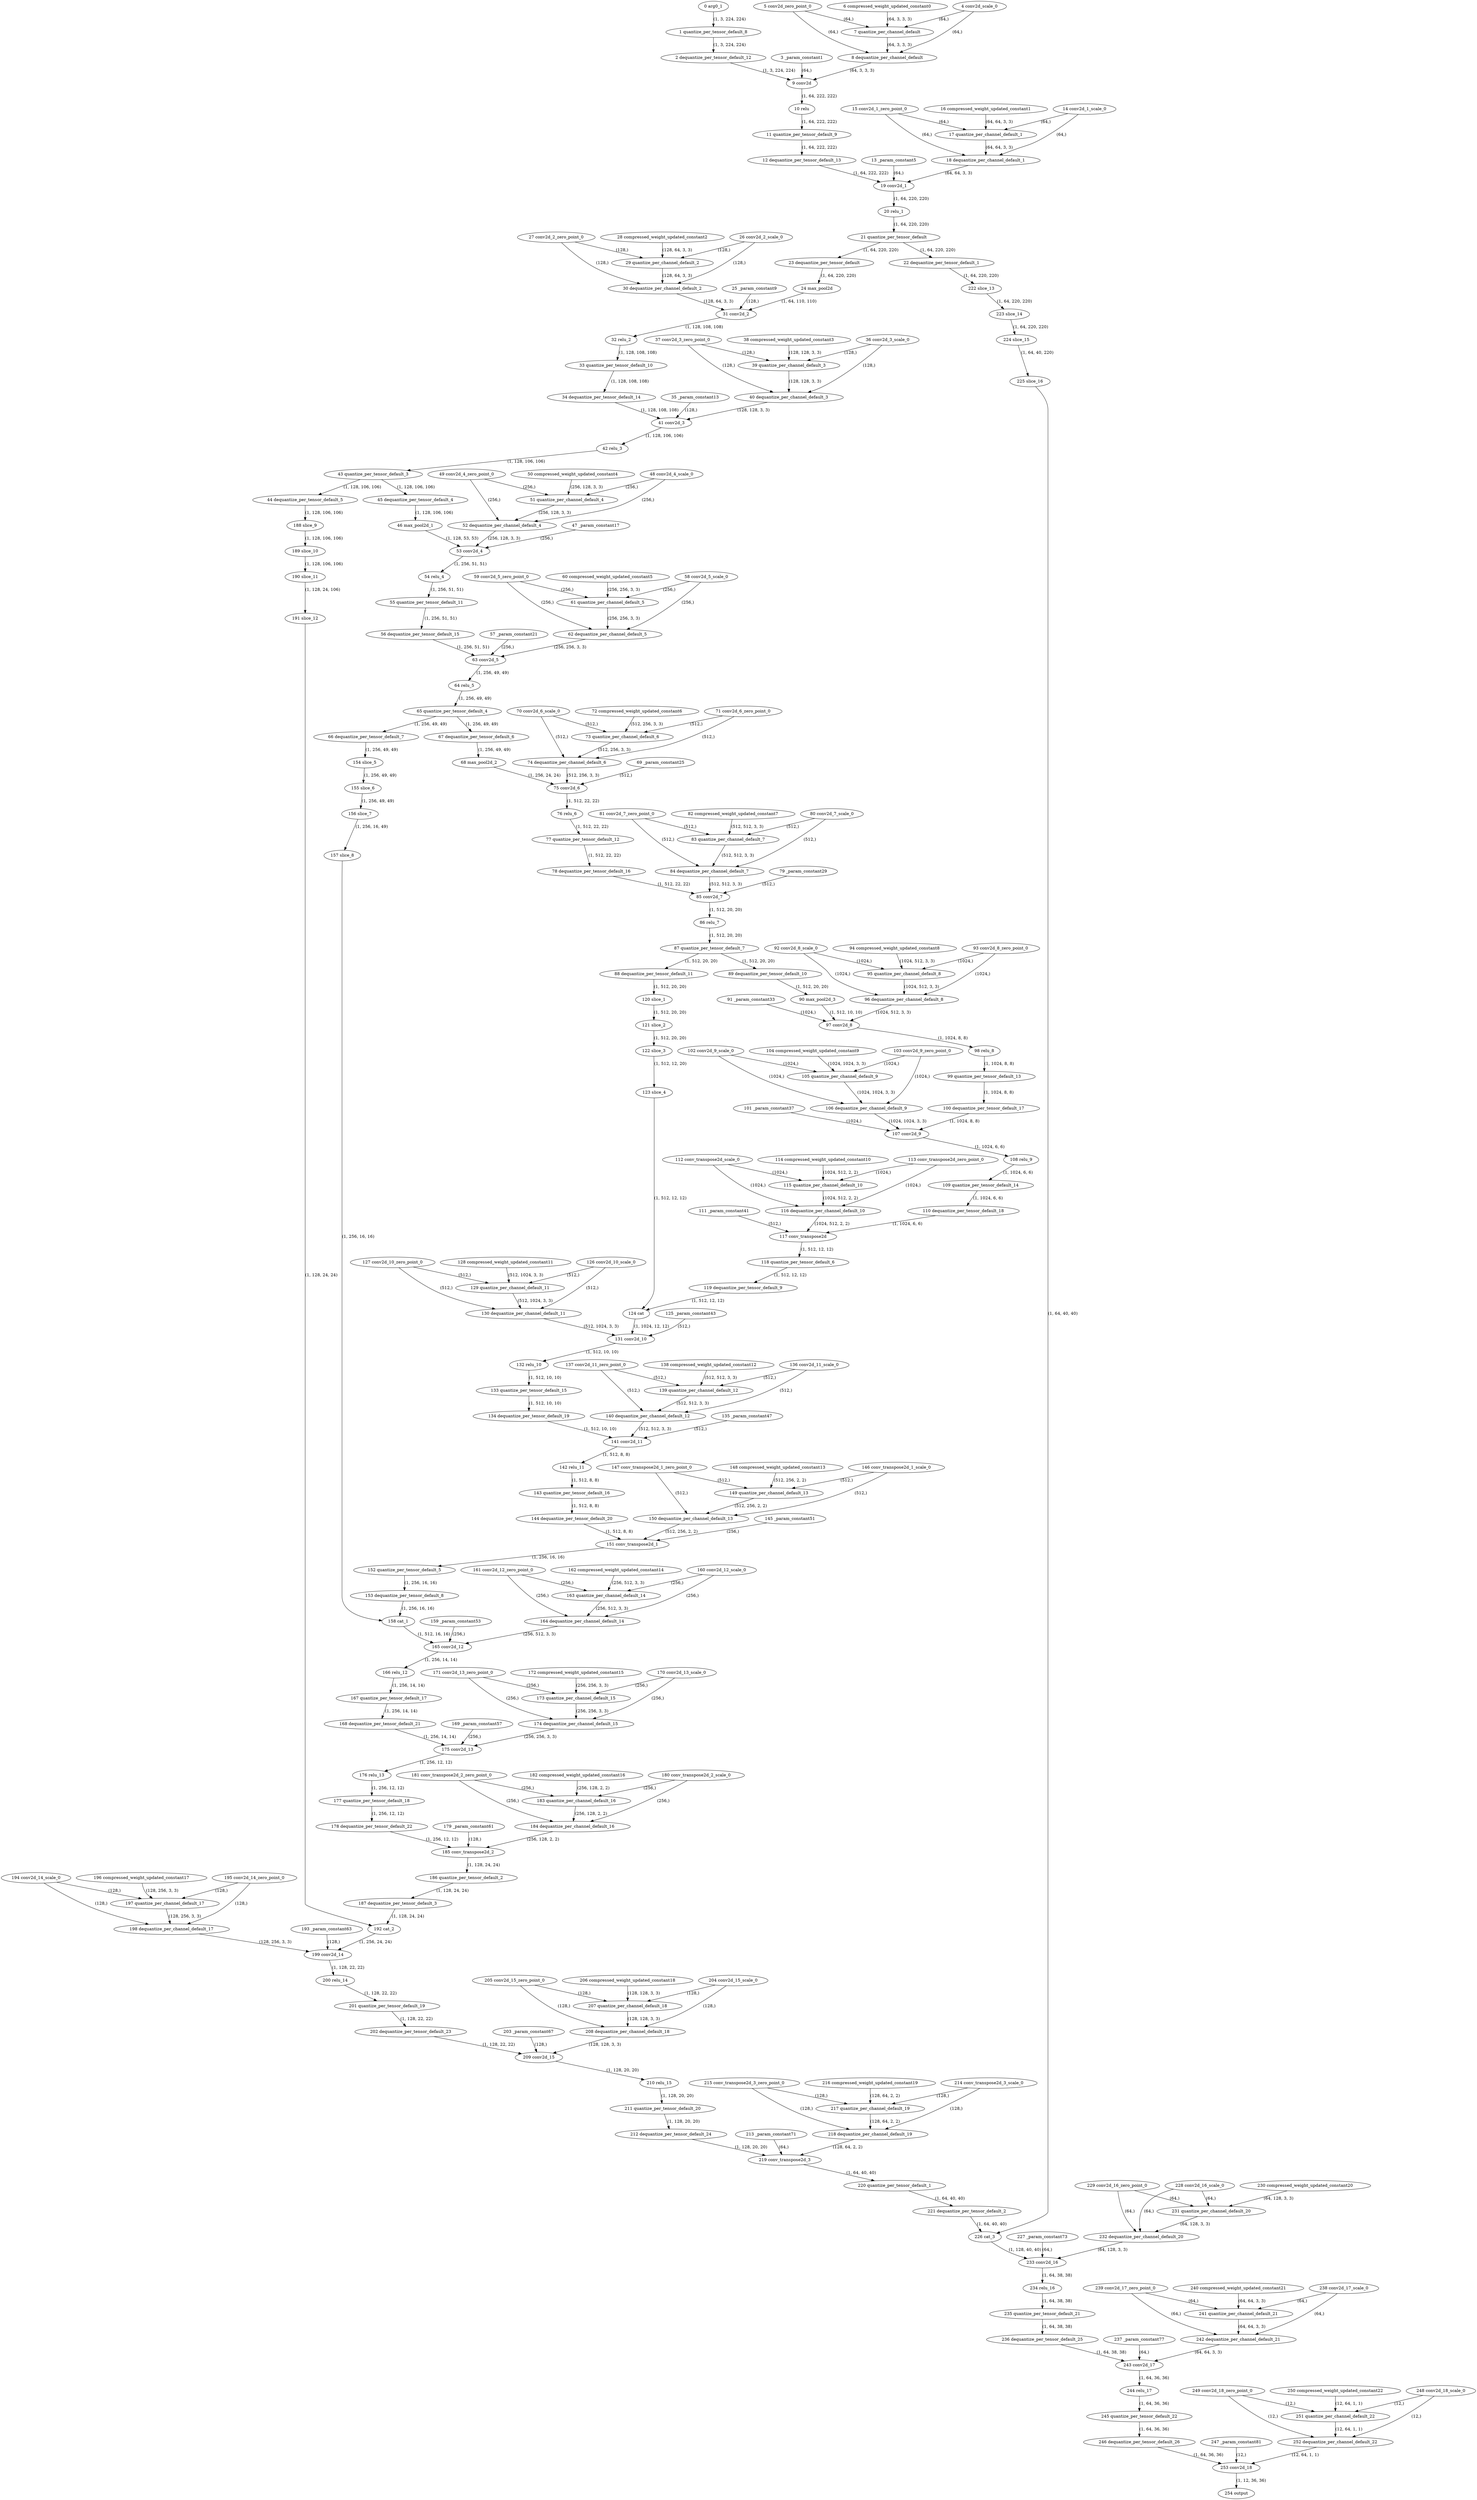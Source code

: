 strict digraph  {
"0 arg0_1" [id=0, type=input];
"1 quantize_per_tensor_default_8" [id=1, type=quantize_per_tensor];
"2 dequantize_per_tensor_default_12" [id=2, type=dequantize_per_tensor];
"3 _param_constant1" [id=3, type=get_attr];
"4 conv2d_scale_0" [id=4, type=get_attr];
"5 conv2d_zero_point_0" [id=5, type=get_attr];
"6 compressed_weight_updated_constant0" [id=6, type=get_attr];
"7 quantize_per_channel_default" [id=7, type=quantize_per_channel];
"8 dequantize_per_channel_default" [id=8, type=dequantize_per_channel];
"9 conv2d" [id=9, type=conv2d];
"10 relu" [id=10, type=relu];
"11 quantize_per_tensor_default_9" [id=11, type=quantize_per_tensor];
"12 dequantize_per_tensor_default_13" [id=12, type=dequantize_per_tensor];
"13 _param_constant5" [id=13, type=get_attr];
"14 conv2d_1_scale_0" [id=14, type=get_attr];
"15 conv2d_1_zero_point_0" [id=15, type=get_attr];
"16 compressed_weight_updated_constant1" [id=16, type=get_attr];
"17 quantize_per_channel_default_1" [id=17, type=quantize_per_channel];
"18 dequantize_per_channel_default_1" [id=18, type=dequantize_per_channel];
"19 conv2d_1" [id=19, type=conv2d];
"20 relu_1" [id=20, type=relu];
"21 quantize_per_tensor_default" [id=21, type=quantize_per_tensor];
"22 dequantize_per_tensor_default_1" [id=22, type=dequantize_per_tensor];
"23 dequantize_per_tensor_default" [id=23, type=dequantize_per_tensor];
"24 max_pool2d" [id=24, type=max_pool2d];
"25 _param_constant9" [id=25, type=get_attr];
"26 conv2d_2_scale_0" [id=26, type=get_attr];
"27 conv2d_2_zero_point_0" [id=27, type=get_attr];
"28 compressed_weight_updated_constant2" [id=28, type=get_attr];
"29 quantize_per_channel_default_2" [id=29, type=quantize_per_channel];
"30 dequantize_per_channel_default_2" [id=30, type=dequantize_per_channel];
"31 conv2d_2" [id=31, type=conv2d];
"32 relu_2" [id=32, type=relu];
"33 quantize_per_tensor_default_10" [id=33, type=quantize_per_tensor];
"34 dequantize_per_tensor_default_14" [id=34, type=dequantize_per_tensor];
"35 _param_constant13" [id=35, type=get_attr];
"36 conv2d_3_scale_0" [id=36, type=get_attr];
"37 conv2d_3_zero_point_0" [id=37, type=get_attr];
"38 compressed_weight_updated_constant3" [id=38, type=get_attr];
"39 quantize_per_channel_default_3" [id=39, type=quantize_per_channel];
"40 dequantize_per_channel_default_3" [id=40, type=dequantize_per_channel];
"41 conv2d_3" [id=41, type=conv2d];
"42 relu_3" [id=42, type=relu];
"43 quantize_per_tensor_default_3" [id=43, type=quantize_per_tensor];
"44 dequantize_per_tensor_default_5" [id=44, type=dequantize_per_tensor];
"45 dequantize_per_tensor_default_4" [id=45, type=dequantize_per_tensor];
"46 max_pool2d_1" [id=46, type=max_pool2d];
"47 _param_constant17" [id=47, type=get_attr];
"48 conv2d_4_scale_0" [id=48, type=get_attr];
"49 conv2d_4_zero_point_0" [id=49, type=get_attr];
"50 compressed_weight_updated_constant4" [id=50, type=get_attr];
"51 quantize_per_channel_default_4" [id=51, type=quantize_per_channel];
"52 dequantize_per_channel_default_4" [id=52, type=dequantize_per_channel];
"53 conv2d_4" [id=53, type=conv2d];
"54 relu_4" [id=54, type=relu];
"55 quantize_per_tensor_default_11" [id=55, type=quantize_per_tensor];
"56 dequantize_per_tensor_default_15" [id=56, type=dequantize_per_tensor];
"57 _param_constant21" [id=57, type=get_attr];
"58 conv2d_5_scale_0" [id=58, type=get_attr];
"59 conv2d_5_zero_point_0" [id=59, type=get_attr];
"60 compressed_weight_updated_constant5" [id=60, type=get_attr];
"61 quantize_per_channel_default_5" [id=61, type=quantize_per_channel];
"62 dequantize_per_channel_default_5" [id=62, type=dequantize_per_channel];
"63 conv2d_5" [id=63, type=conv2d];
"64 relu_5" [id=64, type=relu];
"65 quantize_per_tensor_default_4" [id=65, type=quantize_per_tensor];
"66 dequantize_per_tensor_default_7" [id=66, type=dequantize_per_tensor];
"67 dequantize_per_tensor_default_6" [id=67, type=dequantize_per_tensor];
"68 max_pool2d_2" [id=68, type=max_pool2d];
"69 _param_constant25" [id=69, type=get_attr];
"70 conv2d_6_scale_0" [id=70, type=get_attr];
"71 conv2d_6_zero_point_0" [id=71, type=get_attr];
"72 compressed_weight_updated_constant6" [id=72, type=get_attr];
"73 quantize_per_channel_default_6" [id=73, type=quantize_per_channel];
"74 dequantize_per_channel_default_6" [id=74, type=dequantize_per_channel];
"75 conv2d_6" [id=75, type=conv2d];
"76 relu_6" [id=76, type=relu];
"77 quantize_per_tensor_default_12" [id=77, type=quantize_per_tensor];
"78 dequantize_per_tensor_default_16" [id=78, type=dequantize_per_tensor];
"79 _param_constant29" [id=79, type=get_attr];
"80 conv2d_7_scale_0" [id=80, type=get_attr];
"81 conv2d_7_zero_point_0" [id=81, type=get_attr];
"82 compressed_weight_updated_constant7" [id=82, type=get_attr];
"83 quantize_per_channel_default_7" [id=83, type=quantize_per_channel];
"84 dequantize_per_channel_default_7" [id=84, type=dequantize_per_channel];
"85 conv2d_7" [id=85, type=conv2d];
"86 relu_7" [id=86, type=relu];
"87 quantize_per_tensor_default_7" [id=87, type=quantize_per_tensor];
"88 dequantize_per_tensor_default_11" [id=88, type=dequantize_per_tensor];
"89 dequantize_per_tensor_default_10" [id=89, type=dequantize_per_tensor];
"90 max_pool2d_3" [id=90, type=max_pool2d];
"91 _param_constant33" [id=91, type=get_attr];
"92 conv2d_8_scale_0" [id=92, type=get_attr];
"93 conv2d_8_zero_point_0" [id=93, type=get_attr];
"94 compressed_weight_updated_constant8" [id=94, type=get_attr];
"95 quantize_per_channel_default_8" [id=95, type=quantize_per_channel];
"96 dequantize_per_channel_default_8" [id=96, type=dequantize_per_channel];
"97 conv2d_8" [id=97, type=conv2d];
"98 relu_8" [id=98, type=relu];
"99 quantize_per_tensor_default_13" [id=99, type=quantize_per_tensor];
"100 dequantize_per_tensor_default_17" [id=100, type=dequantize_per_tensor];
"101 _param_constant37" [id=101, type=get_attr];
"102 conv2d_9_scale_0" [id=102, type=get_attr];
"103 conv2d_9_zero_point_0" [id=103, type=get_attr];
"104 compressed_weight_updated_constant9" [id=104, type=get_attr];
"105 quantize_per_channel_default_9" [id=105, type=quantize_per_channel];
"106 dequantize_per_channel_default_9" [id=106, type=dequantize_per_channel];
"107 conv2d_9" [id=107, type=conv2d];
"108 relu_9" [id=108, type=relu];
"109 quantize_per_tensor_default_14" [id=109, type=quantize_per_tensor];
"110 dequantize_per_tensor_default_18" [id=110, type=dequantize_per_tensor];
"111 _param_constant41" [id=111, type=get_attr];
"112 conv_transpose2d_scale_0" [id=112, type=get_attr];
"113 conv_transpose2d_zero_point_0" [id=113, type=get_attr];
"114 compressed_weight_updated_constant10" [id=114, type=get_attr];
"115 quantize_per_channel_default_10" [id=115, type=quantize_per_channel];
"116 dequantize_per_channel_default_10" [id=116, type=dequantize_per_channel];
"117 conv_transpose2d" [id=117, type=conv_transpose2d];
"118 quantize_per_tensor_default_6" [id=118, type=quantize_per_tensor];
"119 dequantize_per_tensor_default_9" [id=119, type=dequantize_per_tensor];
"120 slice_1" [id=120, type=slice];
"121 slice_2" [id=121, type=slice];
"122 slice_3" [id=122, type=slice];
"123 slice_4" [id=123, type=slice];
"124 cat" [id=124, type=cat];
"125 _param_constant43" [id=125, type=get_attr];
"126 conv2d_10_scale_0" [id=126, type=get_attr];
"127 conv2d_10_zero_point_0" [id=127, type=get_attr];
"128 compressed_weight_updated_constant11" [id=128, type=get_attr];
"129 quantize_per_channel_default_11" [id=129, type=quantize_per_channel];
"130 dequantize_per_channel_default_11" [id=130, type=dequantize_per_channel];
"131 conv2d_10" [id=131, type=conv2d];
"132 relu_10" [id=132, type=relu];
"133 quantize_per_tensor_default_15" [id=133, type=quantize_per_tensor];
"134 dequantize_per_tensor_default_19" [id=134, type=dequantize_per_tensor];
"135 _param_constant47" [id=135, type=get_attr];
"136 conv2d_11_scale_0" [id=136, type=get_attr];
"137 conv2d_11_zero_point_0" [id=137, type=get_attr];
"138 compressed_weight_updated_constant12" [id=138, type=get_attr];
"139 quantize_per_channel_default_12" [id=139, type=quantize_per_channel];
"140 dequantize_per_channel_default_12" [id=140, type=dequantize_per_channel];
"141 conv2d_11" [id=141, type=conv2d];
"142 relu_11" [id=142, type=relu];
"143 quantize_per_tensor_default_16" [id=143, type=quantize_per_tensor];
"144 dequantize_per_tensor_default_20" [id=144, type=dequantize_per_tensor];
"145 _param_constant51" [id=145, type=get_attr];
"146 conv_transpose2d_1_scale_0" [id=146, type=get_attr];
"147 conv_transpose2d_1_zero_point_0" [id=147, type=get_attr];
"148 compressed_weight_updated_constant13" [id=148, type=get_attr];
"149 quantize_per_channel_default_13" [id=149, type=quantize_per_channel];
"150 dequantize_per_channel_default_13" [id=150, type=dequantize_per_channel];
"151 conv_transpose2d_1" [id=151, type=conv_transpose2d];
"152 quantize_per_tensor_default_5" [id=152, type=quantize_per_tensor];
"153 dequantize_per_tensor_default_8" [id=153, type=dequantize_per_tensor];
"154 slice_5" [id=154, type=slice];
"155 slice_6" [id=155, type=slice];
"156 slice_7" [id=156, type=slice];
"157 slice_8" [id=157, type=slice];
"158 cat_1" [id=158, type=cat];
"159 _param_constant53" [id=159, type=get_attr];
"160 conv2d_12_scale_0" [id=160, type=get_attr];
"161 conv2d_12_zero_point_0" [id=161, type=get_attr];
"162 compressed_weight_updated_constant14" [id=162, type=get_attr];
"163 quantize_per_channel_default_14" [id=163, type=quantize_per_channel];
"164 dequantize_per_channel_default_14" [id=164, type=dequantize_per_channel];
"165 conv2d_12" [id=165, type=conv2d];
"166 relu_12" [id=166, type=relu];
"167 quantize_per_tensor_default_17" [id=167, type=quantize_per_tensor];
"168 dequantize_per_tensor_default_21" [id=168, type=dequantize_per_tensor];
"169 _param_constant57" [id=169, type=get_attr];
"170 conv2d_13_scale_0" [id=170, type=get_attr];
"171 conv2d_13_zero_point_0" [id=171, type=get_attr];
"172 compressed_weight_updated_constant15" [id=172, type=get_attr];
"173 quantize_per_channel_default_15" [id=173, type=quantize_per_channel];
"174 dequantize_per_channel_default_15" [id=174, type=dequantize_per_channel];
"175 conv2d_13" [id=175, type=conv2d];
"176 relu_13" [id=176, type=relu];
"177 quantize_per_tensor_default_18" [id=177, type=quantize_per_tensor];
"178 dequantize_per_tensor_default_22" [id=178, type=dequantize_per_tensor];
"179 _param_constant61" [id=179, type=get_attr];
"180 conv_transpose2d_2_scale_0" [id=180, type=get_attr];
"181 conv_transpose2d_2_zero_point_0" [id=181, type=get_attr];
"182 compressed_weight_updated_constant16" [id=182, type=get_attr];
"183 quantize_per_channel_default_16" [id=183, type=quantize_per_channel];
"184 dequantize_per_channel_default_16" [id=184, type=dequantize_per_channel];
"185 conv_transpose2d_2" [id=185, type=conv_transpose2d];
"186 quantize_per_tensor_default_2" [id=186, type=quantize_per_tensor];
"187 dequantize_per_tensor_default_3" [id=187, type=dequantize_per_tensor];
"188 slice_9" [id=188, type=slice];
"189 slice_10" [id=189, type=slice];
"190 slice_11" [id=190, type=slice];
"191 slice_12" [id=191, type=slice];
"192 cat_2" [id=192, type=cat];
"193 _param_constant63" [id=193, type=get_attr];
"194 conv2d_14_scale_0" [id=194, type=get_attr];
"195 conv2d_14_zero_point_0" [id=195, type=get_attr];
"196 compressed_weight_updated_constant17" [id=196, type=get_attr];
"197 quantize_per_channel_default_17" [id=197, type=quantize_per_channel];
"198 dequantize_per_channel_default_17" [id=198, type=dequantize_per_channel];
"199 conv2d_14" [id=199, type=conv2d];
"200 relu_14" [id=200, type=relu];
"201 quantize_per_tensor_default_19" [id=201, type=quantize_per_tensor];
"202 dequantize_per_tensor_default_23" [id=202, type=dequantize_per_tensor];
"203 _param_constant67" [id=203, type=get_attr];
"204 conv2d_15_scale_0" [id=204, type=get_attr];
"205 conv2d_15_zero_point_0" [id=205, type=get_attr];
"206 compressed_weight_updated_constant18" [id=206, type=get_attr];
"207 quantize_per_channel_default_18" [id=207, type=quantize_per_channel];
"208 dequantize_per_channel_default_18" [id=208, type=dequantize_per_channel];
"209 conv2d_15" [id=209, type=conv2d];
"210 relu_15" [id=210, type=relu];
"211 quantize_per_tensor_default_20" [id=211, type=quantize_per_tensor];
"212 dequantize_per_tensor_default_24" [id=212, type=dequantize_per_tensor];
"213 _param_constant71" [id=213, type=get_attr];
"214 conv_transpose2d_3_scale_0" [id=214, type=get_attr];
"215 conv_transpose2d_3_zero_point_0" [id=215, type=get_attr];
"216 compressed_weight_updated_constant19" [id=216, type=get_attr];
"217 quantize_per_channel_default_19" [id=217, type=quantize_per_channel];
"218 dequantize_per_channel_default_19" [id=218, type=dequantize_per_channel];
"219 conv_transpose2d_3" [id=219, type=conv_transpose2d];
"220 quantize_per_tensor_default_1" [id=220, type=quantize_per_tensor];
"221 dequantize_per_tensor_default_2" [id=221, type=dequantize_per_tensor];
"222 slice_13" [id=222, type=slice];
"223 slice_14" [id=223, type=slice];
"224 slice_15" [id=224, type=slice];
"225 slice_16" [id=225, type=slice];
"226 cat_3" [id=226, type=cat];
"227 _param_constant73" [id=227, type=get_attr];
"228 conv2d_16_scale_0" [id=228, type=get_attr];
"229 conv2d_16_zero_point_0" [id=229, type=get_attr];
"230 compressed_weight_updated_constant20" [id=230, type=get_attr];
"231 quantize_per_channel_default_20" [id=231, type=quantize_per_channel];
"232 dequantize_per_channel_default_20" [id=232, type=dequantize_per_channel];
"233 conv2d_16" [id=233, type=conv2d];
"234 relu_16" [id=234, type=relu];
"235 quantize_per_tensor_default_21" [id=235, type=quantize_per_tensor];
"236 dequantize_per_tensor_default_25" [id=236, type=dequantize_per_tensor];
"237 _param_constant77" [id=237, type=get_attr];
"238 conv2d_17_scale_0" [id=238, type=get_attr];
"239 conv2d_17_zero_point_0" [id=239, type=get_attr];
"240 compressed_weight_updated_constant21" [id=240, type=get_attr];
"241 quantize_per_channel_default_21" [id=241, type=quantize_per_channel];
"242 dequantize_per_channel_default_21" [id=242, type=dequantize_per_channel];
"243 conv2d_17" [id=243, type=conv2d];
"244 relu_17" [id=244, type=relu];
"245 quantize_per_tensor_default_22" [id=245, type=quantize_per_tensor];
"246 dequantize_per_tensor_default_26" [id=246, type=dequantize_per_tensor];
"247 _param_constant81" [id=247, type=get_attr];
"248 conv2d_18_scale_0" [id=248, type=get_attr];
"249 conv2d_18_zero_point_0" [id=249, type=get_attr];
"250 compressed_weight_updated_constant22" [id=250, type=get_attr];
"251 quantize_per_channel_default_22" [id=251, type=quantize_per_channel];
"252 dequantize_per_channel_default_22" [id=252, type=dequantize_per_channel];
"253 conv2d_18" [id=253, type=conv2d];
"254 output" [id=254, type=output];
"0 arg0_1" -> "1 quantize_per_tensor_default_8"  [label="(1, 3, 224, 224)", style=solid];
"1 quantize_per_tensor_default_8" -> "2 dequantize_per_tensor_default_12"  [label="(1, 3, 224, 224)", style=solid];
"2 dequantize_per_tensor_default_12" -> "9 conv2d"  [label="(1, 3, 224, 224)", style=solid];
"3 _param_constant1" -> "9 conv2d"  [label="(64,)", style=solid];
"4 conv2d_scale_0" -> "7 quantize_per_channel_default"  [label="(64,)", style=solid];
"4 conv2d_scale_0" -> "8 dequantize_per_channel_default"  [label="(64,)", style=solid];
"5 conv2d_zero_point_0" -> "7 quantize_per_channel_default"  [label="(64,)", style=solid];
"5 conv2d_zero_point_0" -> "8 dequantize_per_channel_default"  [label="(64,)", style=solid];
"6 compressed_weight_updated_constant0" -> "7 quantize_per_channel_default"  [label="(64, 3, 3, 3)", style=solid];
"7 quantize_per_channel_default" -> "8 dequantize_per_channel_default"  [label="(64, 3, 3, 3)", style=solid];
"8 dequantize_per_channel_default" -> "9 conv2d"  [label="(64, 3, 3, 3)", style=solid];
"9 conv2d" -> "10 relu"  [label="(1, 64, 222, 222)", style=solid];
"10 relu" -> "11 quantize_per_tensor_default_9"  [label="(1, 64, 222, 222)", style=solid];
"11 quantize_per_tensor_default_9" -> "12 dequantize_per_tensor_default_13"  [label="(1, 64, 222, 222)", style=solid];
"12 dequantize_per_tensor_default_13" -> "19 conv2d_1"  [label="(1, 64, 222, 222)", style=solid];
"13 _param_constant5" -> "19 conv2d_1"  [label="(64,)", style=solid];
"14 conv2d_1_scale_0" -> "17 quantize_per_channel_default_1"  [label="(64,)", style=solid];
"14 conv2d_1_scale_0" -> "18 dequantize_per_channel_default_1"  [label="(64,)", style=solid];
"15 conv2d_1_zero_point_0" -> "17 quantize_per_channel_default_1"  [label="(64,)", style=solid];
"15 conv2d_1_zero_point_0" -> "18 dequantize_per_channel_default_1"  [label="(64,)", style=solid];
"16 compressed_weight_updated_constant1" -> "17 quantize_per_channel_default_1"  [label="(64, 64, 3, 3)", style=solid];
"17 quantize_per_channel_default_1" -> "18 dequantize_per_channel_default_1"  [label="(64, 64, 3, 3)", style=solid];
"18 dequantize_per_channel_default_1" -> "19 conv2d_1"  [label="(64, 64, 3, 3)", style=solid];
"19 conv2d_1" -> "20 relu_1"  [label="(1, 64, 220, 220)", style=solid];
"20 relu_1" -> "21 quantize_per_tensor_default"  [label="(1, 64, 220, 220)", style=solid];
"21 quantize_per_tensor_default" -> "22 dequantize_per_tensor_default_1"  [label="(1, 64, 220, 220)", style=solid];
"21 quantize_per_tensor_default" -> "23 dequantize_per_tensor_default"  [label="(1, 64, 220, 220)", style=solid];
"22 dequantize_per_tensor_default_1" -> "222 slice_13"  [label="(1, 64, 220, 220)", style=solid];
"23 dequantize_per_tensor_default" -> "24 max_pool2d"  [label="(1, 64, 220, 220)", style=solid];
"24 max_pool2d" -> "31 conv2d_2"  [label="(1, 64, 110, 110)", style=solid];
"25 _param_constant9" -> "31 conv2d_2"  [label="(128,)", style=solid];
"26 conv2d_2_scale_0" -> "29 quantize_per_channel_default_2"  [label="(128,)", style=solid];
"26 conv2d_2_scale_0" -> "30 dequantize_per_channel_default_2"  [label="(128,)", style=solid];
"27 conv2d_2_zero_point_0" -> "29 quantize_per_channel_default_2"  [label="(128,)", style=solid];
"27 conv2d_2_zero_point_0" -> "30 dequantize_per_channel_default_2"  [label="(128,)", style=solid];
"28 compressed_weight_updated_constant2" -> "29 quantize_per_channel_default_2"  [label="(128, 64, 3, 3)", style=solid];
"29 quantize_per_channel_default_2" -> "30 dequantize_per_channel_default_2"  [label="(128, 64, 3, 3)", style=solid];
"30 dequantize_per_channel_default_2" -> "31 conv2d_2"  [label="(128, 64, 3, 3)", style=solid];
"31 conv2d_2" -> "32 relu_2"  [label="(1, 128, 108, 108)", style=solid];
"32 relu_2" -> "33 quantize_per_tensor_default_10"  [label="(1, 128, 108, 108)", style=solid];
"33 quantize_per_tensor_default_10" -> "34 dequantize_per_tensor_default_14"  [label="(1, 128, 108, 108)", style=solid];
"34 dequantize_per_tensor_default_14" -> "41 conv2d_3"  [label="(1, 128, 108, 108)", style=solid];
"35 _param_constant13" -> "41 conv2d_3"  [label="(128,)", style=solid];
"36 conv2d_3_scale_0" -> "39 quantize_per_channel_default_3"  [label="(128,)", style=solid];
"36 conv2d_3_scale_0" -> "40 dequantize_per_channel_default_3"  [label="(128,)", style=solid];
"37 conv2d_3_zero_point_0" -> "39 quantize_per_channel_default_3"  [label="(128,)", style=solid];
"37 conv2d_3_zero_point_0" -> "40 dequantize_per_channel_default_3"  [label="(128,)", style=solid];
"38 compressed_weight_updated_constant3" -> "39 quantize_per_channel_default_3"  [label="(128, 128, 3, 3)", style=solid];
"39 quantize_per_channel_default_3" -> "40 dequantize_per_channel_default_3"  [label="(128, 128, 3, 3)", style=solid];
"40 dequantize_per_channel_default_3" -> "41 conv2d_3"  [label="(128, 128, 3, 3)", style=solid];
"41 conv2d_3" -> "42 relu_3"  [label="(1, 128, 106, 106)", style=solid];
"42 relu_3" -> "43 quantize_per_tensor_default_3"  [label="(1, 128, 106, 106)", style=solid];
"43 quantize_per_tensor_default_3" -> "44 dequantize_per_tensor_default_5"  [label="(1, 128, 106, 106)", style=solid];
"43 quantize_per_tensor_default_3" -> "45 dequantize_per_tensor_default_4"  [label="(1, 128, 106, 106)", style=solid];
"44 dequantize_per_tensor_default_5" -> "188 slice_9"  [label="(1, 128, 106, 106)", style=solid];
"45 dequantize_per_tensor_default_4" -> "46 max_pool2d_1"  [label="(1, 128, 106, 106)", style=solid];
"46 max_pool2d_1" -> "53 conv2d_4"  [label="(1, 128, 53, 53)", style=solid];
"47 _param_constant17" -> "53 conv2d_4"  [label="(256,)", style=solid];
"48 conv2d_4_scale_0" -> "51 quantize_per_channel_default_4"  [label="(256,)", style=solid];
"48 conv2d_4_scale_0" -> "52 dequantize_per_channel_default_4"  [label="(256,)", style=solid];
"49 conv2d_4_zero_point_0" -> "51 quantize_per_channel_default_4"  [label="(256,)", style=solid];
"49 conv2d_4_zero_point_0" -> "52 dequantize_per_channel_default_4"  [label="(256,)", style=solid];
"50 compressed_weight_updated_constant4" -> "51 quantize_per_channel_default_4"  [label="(256, 128, 3, 3)", style=solid];
"51 quantize_per_channel_default_4" -> "52 dequantize_per_channel_default_4"  [label="(256, 128, 3, 3)", style=solid];
"52 dequantize_per_channel_default_4" -> "53 conv2d_4"  [label="(256, 128, 3, 3)", style=solid];
"53 conv2d_4" -> "54 relu_4"  [label="(1, 256, 51, 51)", style=solid];
"54 relu_4" -> "55 quantize_per_tensor_default_11"  [label="(1, 256, 51, 51)", style=solid];
"55 quantize_per_tensor_default_11" -> "56 dequantize_per_tensor_default_15"  [label="(1, 256, 51, 51)", style=solid];
"56 dequantize_per_tensor_default_15" -> "63 conv2d_5"  [label="(1, 256, 51, 51)", style=solid];
"57 _param_constant21" -> "63 conv2d_5"  [label="(256,)", style=solid];
"58 conv2d_5_scale_0" -> "61 quantize_per_channel_default_5"  [label="(256,)", style=solid];
"58 conv2d_5_scale_0" -> "62 dequantize_per_channel_default_5"  [label="(256,)", style=solid];
"59 conv2d_5_zero_point_0" -> "61 quantize_per_channel_default_5"  [label="(256,)", style=solid];
"59 conv2d_5_zero_point_0" -> "62 dequantize_per_channel_default_5"  [label="(256,)", style=solid];
"60 compressed_weight_updated_constant5" -> "61 quantize_per_channel_default_5"  [label="(256, 256, 3, 3)", style=solid];
"61 quantize_per_channel_default_5" -> "62 dequantize_per_channel_default_5"  [label="(256, 256, 3, 3)", style=solid];
"62 dequantize_per_channel_default_5" -> "63 conv2d_5"  [label="(256, 256, 3, 3)", style=solid];
"63 conv2d_5" -> "64 relu_5"  [label="(1, 256, 49, 49)", style=solid];
"64 relu_5" -> "65 quantize_per_tensor_default_4"  [label="(1, 256, 49, 49)", style=solid];
"65 quantize_per_tensor_default_4" -> "66 dequantize_per_tensor_default_7"  [label="(1, 256, 49, 49)", style=solid];
"65 quantize_per_tensor_default_4" -> "67 dequantize_per_tensor_default_6"  [label="(1, 256, 49, 49)", style=solid];
"66 dequantize_per_tensor_default_7" -> "154 slice_5"  [label="(1, 256, 49, 49)", style=solid];
"67 dequantize_per_tensor_default_6" -> "68 max_pool2d_2"  [label="(1, 256, 49, 49)", style=solid];
"68 max_pool2d_2" -> "75 conv2d_6"  [label="(1, 256, 24, 24)", style=solid];
"69 _param_constant25" -> "75 conv2d_6"  [label="(512,)", style=solid];
"70 conv2d_6_scale_0" -> "73 quantize_per_channel_default_6"  [label="(512,)", style=solid];
"70 conv2d_6_scale_0" -> "74 dequantize_per_channel_default_6"  [label="(512,)", style=solid];
"71 conv2d_6_zero_point_0" -> "73 quantize_per_channel_default_6"  [label="(512,)", style=solid];
"71 conv2d_6_zero_point_0" -> "74 dequantize_per_channel_default_6"  [label="(512,)", style=solid];
"72 compressed_weight_updated_constant6" -> "73 quantize_per_channel_default_6"  [label="(512, 256, 3, 3)", style=solid];
"73 quantize_per_channel_default_6" -> "74 dequantize_per_channel_default_6"  [label="(512, 256, 3, 3)", style=solid];
"74 dequantize_per_channel_default_6" -> "75 conv2d_6"  [label="(512, 256, 3, 3)", style=solid];
"75 conv2d_6" -> "76 relu_6"  [label="(1, 512, 22, 22)", style=solid];
"76 relu_6" -> "77 quantize_per_tensor_default_12"  [label="(1, 512, 22, 22)", style=solid];
"77 quantize_per_tensor_default_12" -> "78 dequantize_per_tensor_default_16"  [label="(1, 512, 22, 22)", style=solid];
"78 dequantize_per_tensor_default_16" -> "85 conv2d_7"  [label="(1, 512, 22, 22)", style=solid];
"79 _param_constant29" -> "85 conv2d_7"  [label="(512,)", style=solid];
"80 conv2d_7_scale_0" -> "83 quantize_per_channel_default_7"  [label="(512,)", style=solid];
"80 conv2d_7_scale_0" -> "84 dequantize_per_channel_default_7"  [label="(512,)", style=solid];
"81 conv2d_7_zero_point_0" -> "83 quantize_per_channel_default_7"  [label="(512,)", style=solid];
"81 conv2d_7_zero_point_0" -> "84 dequantize_per_channel_default_7"  [label="(512,)", style=solid];
"82 compressed_weight_updated_constant7" -> "83 quantize_per_channel_default_7"  [label="(512, 512, 3, 3)", style=solid];
"83 quantize_per_channel_default_7" -> "84 dequantize_per_channel_default_7"  [label="(512, 512, 3, 3)", style=solid];
"84 dequantize_per_channel_default_7" -> "85 conv2d_7"  [label="(512, 512, 3, 3)", style=solid];
"85 conv2d_7" -> "86 relu_7"  [label="(1, 512, 20, 20)", style=solid];
"86 relu_7" -> "87 quantize_per_tensor_default_7"  [label="(1, 512, 20, 20)", style=solid];
"87 quantize_per_tensor_default_7" -> "88 dequantize_per_tensor_default_11"  [label="(1, 512, 20, 20)", style=solid];
"87 quantize_per_tensor_default_7" -> "89 dequantize_per_tensor_default_10"  [label="(1, 512, 20, 20)", style=solid];
"88 dequantize_per_tensor_default_11" -> "120 slice_1"  [label="(1, 512, 20, 20)", style=solid];
"89 dequantize_per_tensor_default_10" -> "90 max_pool2d_3"  [label="(1, 512, 20, 20)", style=solid];
"90 max_pool2d_3" -> "97 conv2d_8"  [label="(1, 512, 10, 10)", style=solid];
"91 _param_constant33" -> "97 conv2d_8"  [label="(1024,)", style=solid];
"92 conv2d_8_scale_0" -> "95 quantize_per_channel_default_8"  [label="(1024,)", style=solid];
"92 conv2d_8_scale_0" -> "96 dequantize_per_channel_default_8"  [label="(1024,)", style=solid];
"93 conv2d_8_zero_point_0" -> "95 quantize_per_channel_default_8"  [label="(1024,)", style=solid];
"93 conv2d_8_zero_point_0" -> "96 dequantize_per_channel_default_8"  [label="(1024,)", style=solid];
"94 compressed_weight_updated_constant8" -> "95 quantize_per_channel_default_8"  [label="(1024, 512, 3, 3)", style=solid];
"95 quantize_per_channel_default_8" -> "96 dequantize_per_channel_default_8"  [label="(1024, 512, 3, 3)", style=solid];
"96 dequantize_per_channel_default_8" -> "97 conv2d_8"  [label="(1024, 512, 3, 3)", style=solid];
"97 conv2d_8" -> "98 relu_8"  [label="(1, 1024, 8, 8)", style=solid];
"98 relu_8" -> "99 quantize_per_tensor_default_13"  [label="(1, 1024, 8, 8)", style=solid];
"99 quantize_per_tensor_default_13" -> "100 dequantize_per_tensor_default_17"  [label="(1, 1024, 8, 8)", style=solid];
"100 dequantize_per_tensor_default_17" -> "107 conv2d_9"  [label="(1, 1024, 8, 8)", style=solid];
"101 _param_constant37" -> "107 conv2d_9"  [label="(1024,)", style=solid];
"102 conv2d_9_scale_0" -> "105 quantize_per_channel_default_9"  [label="(1024,)", style=solid];
"102 conv2d_9_scale_0" -> "106 dequantize_per_channel_default_9"  [label="(1024,)", style=solid];
"103 conv2d_9_zero_point_0" -> "105 quantize_per_channel_default_9"  [label="(1024,)", style=solid];
"103 conv2d_9_zero_point_0" -> "106 dequantize_per_channel_default_9"  [label="(1024,)", style=solid];
"104 compressed_weight_updated_constant9" -> "105 quantize_per_channel_default_9"  [label="(1024, 1024, 3, 3)", style=solid];
"105 quantize_per_channel_default_9" -> "106 dequantize_per_channel_default_9"  [label="(1024, 1024, 3, 3)", style=solid];
"106 dequantize_per_channel_default_9" -> "107 conv2d_9"  [label="(1024, 1024, 3, 3)", style=solid];
"107 conv2d_9" -> "108 relu_9"  [label="(1, 1024, 6, 6)", style=solid];
"108 relu_9" -> "109 quantize_per_tensor_default_14"  [label="(1, 1024, 6, 6)", style=solid];
"109 quantize_per_tensor_default_14" -> "110 dequantize_per_tensor_default_18"  [label="(1, 1024, 6, 6)", style=solid];
"110 dequantize_per_tensor_default_18" -> "117 conv_transpose2d"  [label="(1, 1024, 6, 6)", style=solid];
"111 _param_constant41" -> "117 conv_transpose2d"  [label="(512,)", style=solid];
"112 conv_transpose2d_scale_0" -> "115 quantize_per_channel_default_10"  [label="(1024,)", style=solid];
"112 conv_transpose2d_scale_0" -> "116 dequantize_per_channel_default_10"  [label="(1024,)", style=solid];
"113 conv_transpose2d_zero_point_0" -> "115 quantize_per_channel_default_10"  [label="(1024,)", style=solid];
"113 conv_transpose2d_zero_point_0" -> "116 dequantize_per_channel_default_10"  [label="(1024,)", style=solid];
"114 compressed_weight_updated_constant10" -> "115 quantize_per_channel_default_10"  [label="(1024, 512, 2, 2)", style=solid];
"115 quantize_per_channel_default_10" -> "116 dequantize_per_channel_default_10"  [label="(1024, 512, 2, 2)", style=solid];
"116 dequantize_per_channel_default_10" -> "117 conv_transpose2d"  [label="(1024, 512, 2, 2)", style=solid];
"117 conv_transpose2d" -> "118 quantize_per_tensor_default_6"  [label="(1, 512, 12, 12)", style=solid];
"118 quantize_per_tensor_default_6" -> "119 dequantize_per_tensor_default_9"  [label="(1, 512, 12, 12)", style=solid];
"119 dequantize_per_tensor_default_9" -> "124 cat"  [label="(1, 512, 12, 12)", style=solid];
"120 slice_1" -> "121 slice_2"  [label="(1, 512, 20, 20)", style=solid];
"121 slice_2" -> "122 slice_3"  [label="(1, 512, 20, 20)", style=solid];
"122 slice_3" -> "123 slice_4"  [label="(1, 512, 12, 20)", style=solid];
"123 slice_4" -> "124 cat"  [label="(1, 512, 12, 12)", style=solid];
"124 cat" -> "131 conv2d_10"  [label="(1, 1024, 12, 12)", style=solid];
"125 _param_constant43" -> "131 conv2d_10"  [label="(512,)", style=solid];
"126 conv2d_10_scale_0" -> "129 quantize_per_channel_default_11"  [label="(512,)", style=solid];
"126 conv2d_10_scale_0" -> "130 dequantize_per_channel_default_11"  [label="(512,)", style=solid];
"127 conv2d_10_zero_point_0" -> "129 quantize_per_channel_default_11"  [label="(512,)", style=solid];
"127 conv2d_10_zero_point_0" -> "130 dequantize_per_channel_default_11"  [label="(512,)", style=solid];
"128 compressed_weight_updated_constant11" -> "129 quantize_per_channel_default_11"  [label="(512, 1024, 3, 3)", style=solid];
"129 quantize_per_channel_default_11" -> "130 dequantize_per_channel_default_11"  [label="(512, 1024, 3, 3)", style=solid];
"130 dequantize_per_channel_default_11" -> "131 conv2d_10"  [label="(512, 1024, 3, 3)", style=solid];
"131 conv2d_10" -> "132 relu_10"  [label="(1, 512, 10, 10)", style=solid];
"132 relu_10" -> "133 quantize_per_tensor_default_15"  [label="(1, 512, 10, 10)", style=solid];
"133 quantize_per_tensor_default_15" -> "134 dequantize_per_tensor_default_19"  [label="(1, 512, 10, 10)", style=solid];
"134 dequantize_per_tensor_default_19" -> "141 conv2d_11"  [label="(1, 512, 10, 10)", style=solid];
"135 _param_constant47" -> "141 conv2d_11"  [label="(512,)", style=solid];
"136 conv2d_11_scale_0" -> "139 quantize_per_channel_default_12"  [label="(512,)", style=solid];
"136 conv2d_11_scale_0" -> "140 dequantize_per_channel_default_12"  [label="(512,)", style=solid];
"137 conv2d_11_zero_point_0" -> "139 quantize_per_channel_default_12"  [label="(512,)", style=solid];
"137 conv2d_11_zero_point_0" -> "140 dequantize_per_channel_default_12"  [label="(512,)", style=solid];
"138 compressed_weight_updated_constant12" -> "139 quantize_per_channel_default_12"  [label="(512, 512, 3, 3)", style=solid];
"139 quantize_per_channel_default_12" -> "140 dequantize_per_channel_default_12"  [label="(512, 512, 3, 3)", style=solid];
"140 dequantize_per_channel_default_12" -> "141 conv2d_11"  [label="(512, 512, 3, 3)", style=solid];
"141 conv2d_11" -> "142 relu_11"  [label="(1, 512, 8, 8)", style=solid];
"142 relu_11" -> "143 quantize_per_tensor_default_16"  [label="(1, 512, 8, 8)", style=solid];
"143 quantize_per_tensor_default_16" -> "144 dequantize_per_tensor_default_20"  [label="(1, 512, 8, 8)", style=solid];
"144 dequantize_per_tensor_default_20" -> "151 conv_transpose2d_1"  [label="(1, 512, 8, 8)", style=solid];
"145 _param_constant51" -> "151 conv_transpose2d_1"  [label="(256,)", style=solid];
"146 conv_transpose2d_1_scale_0" -> "149 quantize_per_channel_default_13"  [label="(512,)", style=solid];
"146 conv_transpose2d_1_scale_0" -> "150 dequantize_per_channel_default_13"  [label="(512,)", style=solid];
"147 conv_transpose2d_1_zero_point_0" -> "149 quantize_per_channel_default_13"  [label="(512,)", style=solid];
"147 conv_transpose2d_1_zero_point_0" -> "150 dequantize_per_channel_default_13"  [label="(512,)", style=solid];
"148 compressed_weight_updated_constant13" -> "149 quantize_per_channel_default_13"  [label="(512, 256, 2, 2)", style=solid];
"149 quantize_per_channel_default_13" -> "150 dequantize_per_channel_default_13"  [label="(512, 256, 2, 2)", style=solid];
"150 dequantize_per_channel_default_13" -> "151 conv_transpose2d_1"  [label="(512, 256, 2, 2)", style=solid];
"151 conv_transpose2d_1" -> "152 quantize_per_tensor_default_5"  [label="(1, 256, 16, 16)", style=solid];
"152 quantize_per_tensor_default_5" -> "153 dequantize_per_tensor_default_8"  [label="(1, 256, 16, 16)", style=solid];
"153 dequantize_per_tensor_default_8" -> "158 cat_1"  [label="(1, 256, 16, 16)", style=solid];
"154 slice_5" -> "155 slice_6"  [label="(1, 256, 49, 49)", style=solid];
"155 slice_6" -> "156 slice_7"  [label="(1, 256, 49, 49)", style=solid];
"156 slice_7" -> "157 slice_8"  [label="(1, 256, 16, 49)", style=solid];
"157 slice_8" -> "158 cat_1"  [label="(1, 256, 16, 16)", style=solid];
"158 cat_1" -> "165 conv2d_12"  [label="(1, 512, 16, 16)", style=solid];
"159 _param_constant53" -> "165 conv2d_12"  [label="(256,)", style=solid];
"160 conv2d_12_scale_0" -> "163 quantize_per_channel_default_14"  [label="(256,)", style=solid];
"160 conv2d_12_scale_0" -> "164 dequantize_per_channel_default_14"  [label="(256,)", style=solid];
"161 conv2d_12_zero_point_0" -> "163 quantize_per_channel_default_14"  [label="(256,)", style=solid];
"161 conv2d_12_zero_point_0" -> "164 dequantize_per_channel_default_14"  [label="(256,)", style=solid];
"162 compressed_weight_updated_constant14" -> "163 quantize_per_channel_default_14"  [label="(256, 512, 3, 3)", style=solid];
"163 quantize_per_channel_default_14" -> "164 dequantize_per_channel_default_14"  [label="(256, 512, 3, 3)", style=solid];
"164 dequantize_per_channel_default_14" -> "165 conv2d_12"  [label="(256, 512, 3, 3)", style=solid];
"165 conv2d_12" -> "166 relu_12"  [label="(1, 256, 14, 14)", style=solid];
"166 relu_12" -> "167 quantize_per_tensor_default_17"  [label="(1, 256, 14, 14)", style=solid];
"167 quantize_per_tensor_default_17" -> "168 dequantize_per_tensor_default_21"  [label="(1, 256, 14, 14)", style=solid];
"168 dequantize_per_tensor_default_21" -> "175 conv2d_13"  [label="(1, 256, 14, 14)", style=solid];
"169 _param_constant57" -> "175 conv2d_13"  [label="(256,)", style=solid];
"170 conv2d_13_scale_0" -> "173 quantize_per_channel_default_15"  [label="(256,)", style=solid];
"170 conv2d_13_scale_0" -> "174 dequantize_per_channel_default_15"  [label="(256,)", style=solid];
"171 conv2d_13_zero_point_0" -> "173 quantize_per_channel_default_15"  [label="(256,)", style=solid];
"171 conv2d_13_zero_point_0" -> "174 dequantize_per_channel_default_15"  [label="(256,)", style=solid];
"172 compressed_weight_updated_constant15" -> "173 quantize_per_channel_default_15"  [label="(256, 256, 3, 3)", style=solid];
"173 quantize_per_channel_default_15" -> "174 dequantize_per_channel_default_15"  [label="(256, 256, 3, 3)", style=solid];
"174 dequantize_per_channel_default_15" -> "175 conv2d_13"  [label="(256, 256, 3, 3)", style=solid];
"175 conv2d_13" -> "176 relu_13"  [label="(1, 256, 12, 12)", style=solid];
"176 relu_13" -> "177 quantize_per_tensor_default_18"  [label="(1, 256, 12, 12)", style=solid];
"177 quantize_per_tensor_default_18" -> "178 dequantize_per_tensor_default_22"  [label="(1, 256, 12, 12)", style=solid];
"178 dequantize_per_tensor_default_22" -> "185 conv_transpose2d_2"  [label="(1, 256, 12, 12)", style=solid];
"179 _param_constant61" -> "185 conv_transpose2d_2"  [label="(128,)", style=solid];
"180 conv_transpose2d_2_scale_0" -> "183 quantize_per_channel_default_16"  [label="(256,)", style=solid];
"180 conv_transpose2d_2_scale_0" -> "184 dequantize_per_channel_default_16"  [label="(256,)", style=solid];
"181 conv_transpose2d_2_zero_point_0" -> "183 quantize_per_channel_default_16"  [label="(256,)", style=solid];
"181 conv_transpose2d_2_zero_point_0" -> "184 dequantize_per_channel_default_16"  [label="(256,)", style=solid];
"182 compressed_weight_updated_constant16" -> "183 quantize_per_channel_default_16"  [label="(256, 128, 2, 2)", style=solid];
"183 quantize_per_channel_default_16" -> "184 dequantize_per_channel_default_16"  [label="(256, 128, 2, 2)", style=solid];
"184 dequantize_per_channel_default_16" -> "185 conv_transpose2d_2"  [label="(256, 128, 2, 2)", style=solid];
"185 conv_transpose2d_2" -> "186 quantize_per_tensor_default_2"  [label="(1, 128, 24, 24)", style=solid];
"186 quantize_per_tensor_default_2" -> "187 dequantize_per_tensor_default_3"  [label="(1, 128, 24, 24)", style=solid];
"187 dequantize_per_tensor_default_3" -> "192 cat_2"  [label="(1, 128, 24, 24)", style=solid];
"188 slice_9" -> "189 slice_10"  [label="(1, 128, 106, 106)", style=solid];
"189 slice_10" -> "190 slice_11"  [label="(1, 128, 106, 106)", style=solid];
"190 slice_11" -> "191 slice_12"  [label="(1, 128, 24, 106)", style=solid];
"191 slice_12" -> "192 cat_2"  [label="(1, 128, 24, 24)", style=solid];
"192 cat_2" -> "199 conv2d_14"  [label="(1, 256, 24, 24)", style=solid];
"193 _param_constant63" -> "199 conv2d_14"  [label="(128,)", style=solid];
"194 conv2d_14_scale_0" -> "197 quantize_per_channel_default_17"  [label="(128,)", style=solid];
"194 conv2d_14_scale_0" -> "198 dequantize_per_channel_default_17"  [label="(128,)", style=solid];
"195 conv2d_14_zero_point_0" -> "197 quantize_per_channel_default_17"  [label="(128,)", style=solid];
"195 conv2d_14_zero_point_0" -> "198 dequantize_per_channel_default_17"  [label="(128,)", style=solid];
"196 compressed_weight_updated_constant17" -> "197 quantize_per_channel_default_17"  [label="(128, 256, 3, 3)", style=solid];
"197 quantize_per_channel_default_17" -> "198 dequantize_per_channel_default_17"  [label="(128, 256, 3, 3)", style=solid];
"198 dequantize_per_channel_default_17" -> "199 conv2d_14"  [label="(128, 256, 3, 3)", style=solid];
"199 conv2d_14" -> "200 relu_14"  [label="(1, 128, 22, 22)", style=solid];
"200 relu_14" -> "201 quantize_per_tensor_default_19"  [label="(1, 128, 22, 22)", style=solid];
"201 quantize_per_tensor_default_19" -> "202 dequantize_per_tensor_default_23"  [label="(1, 128, 22, 22)", style=solid];
"202 dequantize_per_tensor_default_23" -> "209 conv2d_15"  [label="(1, 128, 22, 22)", style=solid];
"203 _param_constant67" -> "209 conv2d_15"  [label="(128,)", style=solid];
"204 conv2d_15_scale_0" -> "207 quantize_per_channel_default_18"  [label="(128,)", style=solid];
"204 conv2d_15_scale_0" -> "208 dequantize_per_channel_default_18"  [label="(128,)", style=solid];
"205 conv2d_15_zero_point_0" -> "207 quantize_per_channel_default_18"  [label="(128,)", style=solid];
"205 conv2d_15_zero_point_0" -> "208 dequantize_per_channel_default_18"  [label="(128,)", style=solid];
"206 compressed_weight_updated_constant18" -> "207 quantize_per_channel_default_18"  [label="(128, 128, 3, 3)", style=solid];
"207 quantize_per_channel_default_18" -> "208 dequantize_per_channel_default_18"  [label="(128, 128, 3, 3)", style=solid];
"208 dequantize_per_channel_default_18" -> "209 conv2d_15"  [label="(128, 128, 3, 3)", style=solid];
"209 conv2d_15" -> "210 relu_15"  [label="(1, 128, 20, 20)", style=solid];
"210 relu_15" -> "211 quantize_per_tensor_default_20"  [label="(1, 128, 20, 20)", style=solid];
"211 quantize_per_tensor_default_20" -> "212 dequantize_per_tensor_default_24"  [label="(1, 128, 20, 20)", style=solid];
"212 dequantize_per_tensor_default_24" -> "219 conv_transpose2d_3"  [label="(1, 128, 20, 20)", style=solid];
"213 _param_constant71" -> "219 conv_transpose2d_3"  [label="(64,)", style=solid];
"214 conv_transpose2d_3_scale_0" -> "217 quantize_per_channel_default_19"  [label="(128,)", style=solid];
"214 conv_transpose2d_3_scale_0" -> "218 dequantize_per_channel_default_19"  [label="(128,)", style=solid];
"215 conv_transpose2d_3_zero_point_0" -> "217 quantize_per_channel_default_19"  [label="(128,)", style=solid];
"215 conv_transpose2d_3_zero_point_0" -> "218 dequantize_per_channel_default_19"  [label="(128,)", style=solid];
"216 compressed_weight_updated_constant19" -> "217 quantize_per_channel_default_19"  [label="(128, 64, 2, 2)", style=solid];
"217 quantize_per_channel_default_19" -> "218 dequantize_per_channel_default_19"  [label="(128, 64, 2, 2)", style=solid];
"218 dequantize_per_channel_default_19" -> "219 conv_transpose2d_3"  [label="(128, 64, 2, 2)", style=solid];
"219 conv_transpose2d_3" -> "220 quantize_per_tensor_default_1"  [label="(1, 64, 40, 40)", style=solid];
"220 quantize_per_tensor_default_1" -> "221 dequantize_per_tensor_default_2"  [label="(1, 64, 40, 40)", style=solid];
"221 dequantize_per_tensor_default_2" -> "226 cat_3"  [label="(1, 64, 40, 40)", style=solid];
"222 slice_13" -> "223 slice_14"  [label="(1, 64, 220, 220)", style=solid];
"223 slice_14" -> "224 slice_15"  [label="(1, 64, 220, 220)", style=solid];
"224 slice_15" -> "225 slice_16"  [label="(1, 64, 40, 220)", style=solid];
"225 slice_16" -> "226 cat_3"  [label="(1, 64, 40, 40)", style=solid];
"226 cat_3" -> "233 conv2d_16"  [label="(1, 128, 40, 40)", style=solid];
"227 _param_constant73" -> "233 conv2d_16"  [label="(64,)", style=solid];
"228 conv2d_16_scale_0" -> "231 quantize_per_channel_default_20"  [label="(64,)", style=solid];
"228 conv2d_16_scale_0" -> "232 dequantize_per_channel_default_20"  [label="(64,)", style=solid];
"229 conv2d_16_zero_point_0" -> "231 quantize_per_channel_default_20"  [label="(64,)", style=solid];
"229 conv2d_16_zero_point_0" -> "232 dequantize_per_channel_default_20"  [label="(64,)", style=solid];
"230 compressed_weight_updated_constant20" -> "231 quantize_per_channel_default_20"  [label="(64, 128, 3, 3)", style=solid];
"231 quantize_per_channel_default_20" -> "232 dequantize_per_channel_default_20"  [label="(64, 128, 3, 3)", style=solid];
"232 dequantize_per_channel_default_20" -> "233 conv2d_16"  [label="(64, 128, 3, 3)", style=solid];
"233 conv2d_16" -> "234 relu_16"  [label="(1, 64, 38, 38)", style=solid];
"234 relu_16" -> "235 quantize_per_tensor_default_21"  [label="(1, 64, 38, 38)", style=solid];
"235 quantize_per_tensor_default_21" -> "236 dequantize_per_tensor_default_25"  [label="(1, 64, 38, 38)", style=solid];
"236 dequantize_per_tensor_default_25" -> "243 conv2d_17"  [label="(1, 64, 38, 38)", style=solid];
"237 _param_constant77" -> "243 conv2d_17"  [label="(64,)", style=solid];
"238 conv2d_17_scale_0" -> "241 quantize_per_channel_default_21"  [label="(64,)", style=solid];
"238 conv2d_17_scale_0" -> "242 dequantize_per_channel_default_21"  [label="(64,)", style=solid];
"239 conv2d_17_zero_point_0" -> "241 quantize_per_channel_default_21"  [label="(64,)", style=solid];
"239 conv2d_17_zero_point_0" -> "242 dequantize_per_channel_default_21"  [label="(64,)", style=solid];
"240 compressed_weight_updated_constant21" -> "241 quantize_per_channel_default_21"  [label="(64, 64, 3, 3)", style=solid];
"241 quantize_per_channel_default_21" -> "242 dequantize_per_channel_default_21"  [label="(64, 64, 3, 3)", style=solid];
"242 dequantize_per_channel_default_21" -> "243 conv2d_17"  [label="(64, 64, 3, 3)", style=solid];
"243 conv2d_17" -> "244 relu_17"  [label="(1, 64, 36, 36)", style=solid];
"244 relu_17" -> "245 quantize_per_tensor_default_22"  [label="(1, 64, 36, 36)", style=solid];
"245 quantize_per_tensor_default_22" -> "246 dequantize_per_tensor_default_26"  [label="(1, 64, 36, 36)", style=solid];
"246 dequantize_per_tensor_default_26" -> "253 conv2d_18"  [label="(1, 64, 36, 36)", style=solid];
"247 _param_constant81" -> "253 conv2d_18"  [label="(12,)", style=solid];
"248 conv2d_18_scale_0" -> "251 quantize_per_channel_default_22"  [label="(12,)", style=solid];
"248 conv2d_18_scale_0" -> "252 dequantize_per_channel_default_22"  [label="(12,)", style=solid];
"249 conv2d_18_zero_point_0" -> "251 quantize_per_channel_default_22"  [label="(12,)", style=solid];
"249 conv2d_18_zero_point_0" -> "252 dequantize_per_channel_default_22"  [label="(12,)", style=solid];
"250 compressed_weight_updated_constant22" -> "251 quantize_per_channel_default_22"  [label="(12, 64, 1, 1)", style=solid];
"251 quantize_per_channel_default_22" -> "252 dequantize_per_channel_default_22"  [label="(12, 64, 1, 1)", style=solid];
"252 dequantize_per_channel_default_22" -> "253 conv2d_18"  [label="(12, 64, 1, 1)", style=solid];
"253 conv2d_18" -> "254 output"  [label="(1, 12, 36, 36)", style=solid];
}
